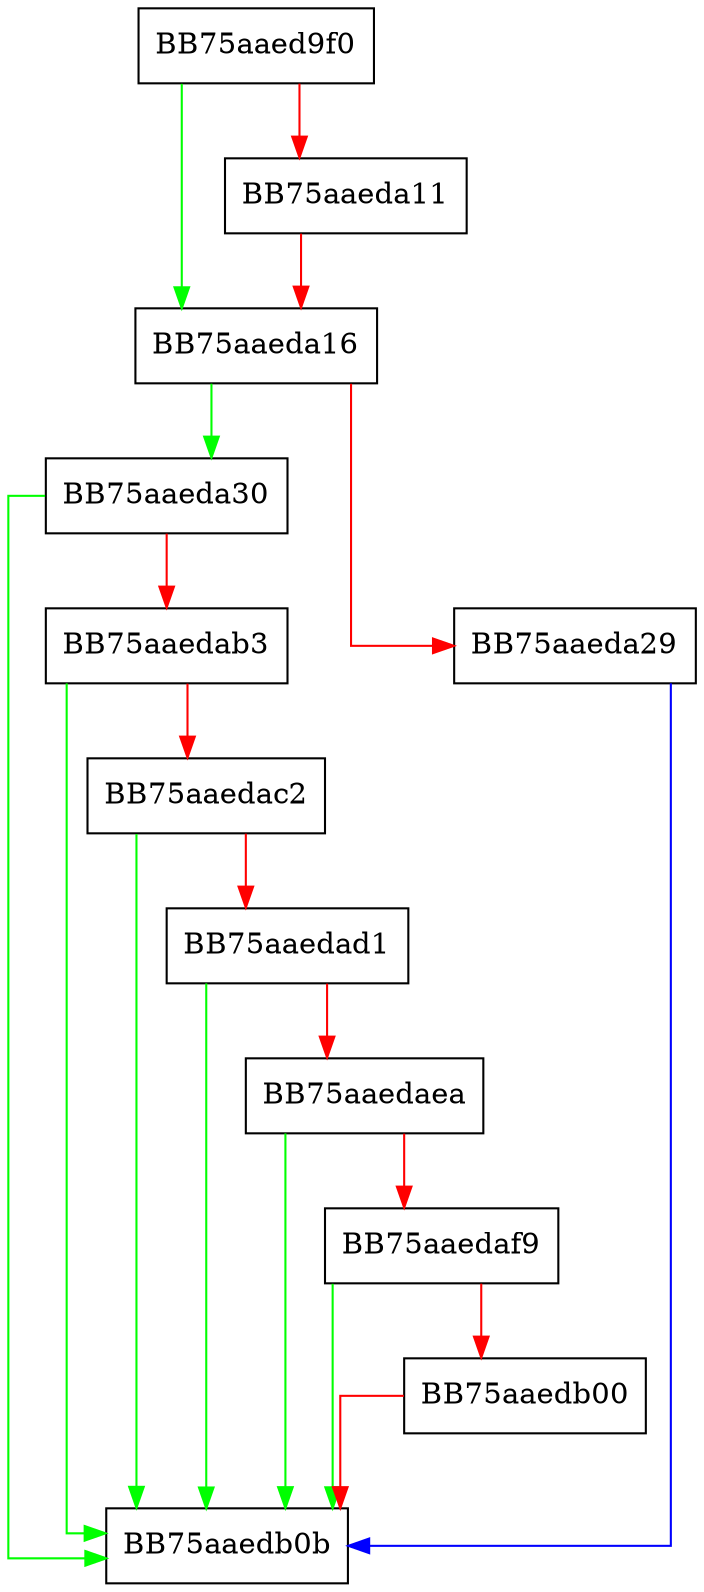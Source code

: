 digraph WriteToManifest {
  node [shape="box"];
  graph [splines=ortho];
  BB75aaed9f0 -> BB75aaeda16 [color="green"];
  BB75aaed9f0 -> BB75aaeda11 [color="red"];
  BB75aaeda11 -> BB75aaeda16 [color="red"];
  BB75aaeda16 -> BB75aaeda30 [color="green"];
  BB75aaeda16 -> BB75aaeda29 [color="red"];
  BB75aaeda29 -> BB75aaedb0b [color="blue"];
  BB75aaeda30 -> BB75aaedb0b [color="green"];
  BB75aaeda30 -> BB75aaedab3 [color="red"];
  BB75aaedab3 -> BB75aaedb0b [color="green"];
  BB75aaedab3 -> BB75aaedac2 [color="red"];
  BB75aaedac2 -> BB75aaedb0b [color="green"];
  BB75aaedac2 -> BB75aaedad1 [color="red"];
  BB75aaedad1 -> BB75aaedb0b [color="green"];
  BB75aaedad1 -> BB75aaedaea [color="red"];
  BB75aaedaea -> BB75aaedb0b [color="green"];
  BB75aaedaea -> BB75aaedaf9 [color="red"];
  BB75aaedaf9 -> BB75aaedb0b [color="green"];
  BB75aaedaf9 -> BB75aaedb00 [color="red"];
  BB75aaedb00 -> BB75aaedb0b [color="red"];
}